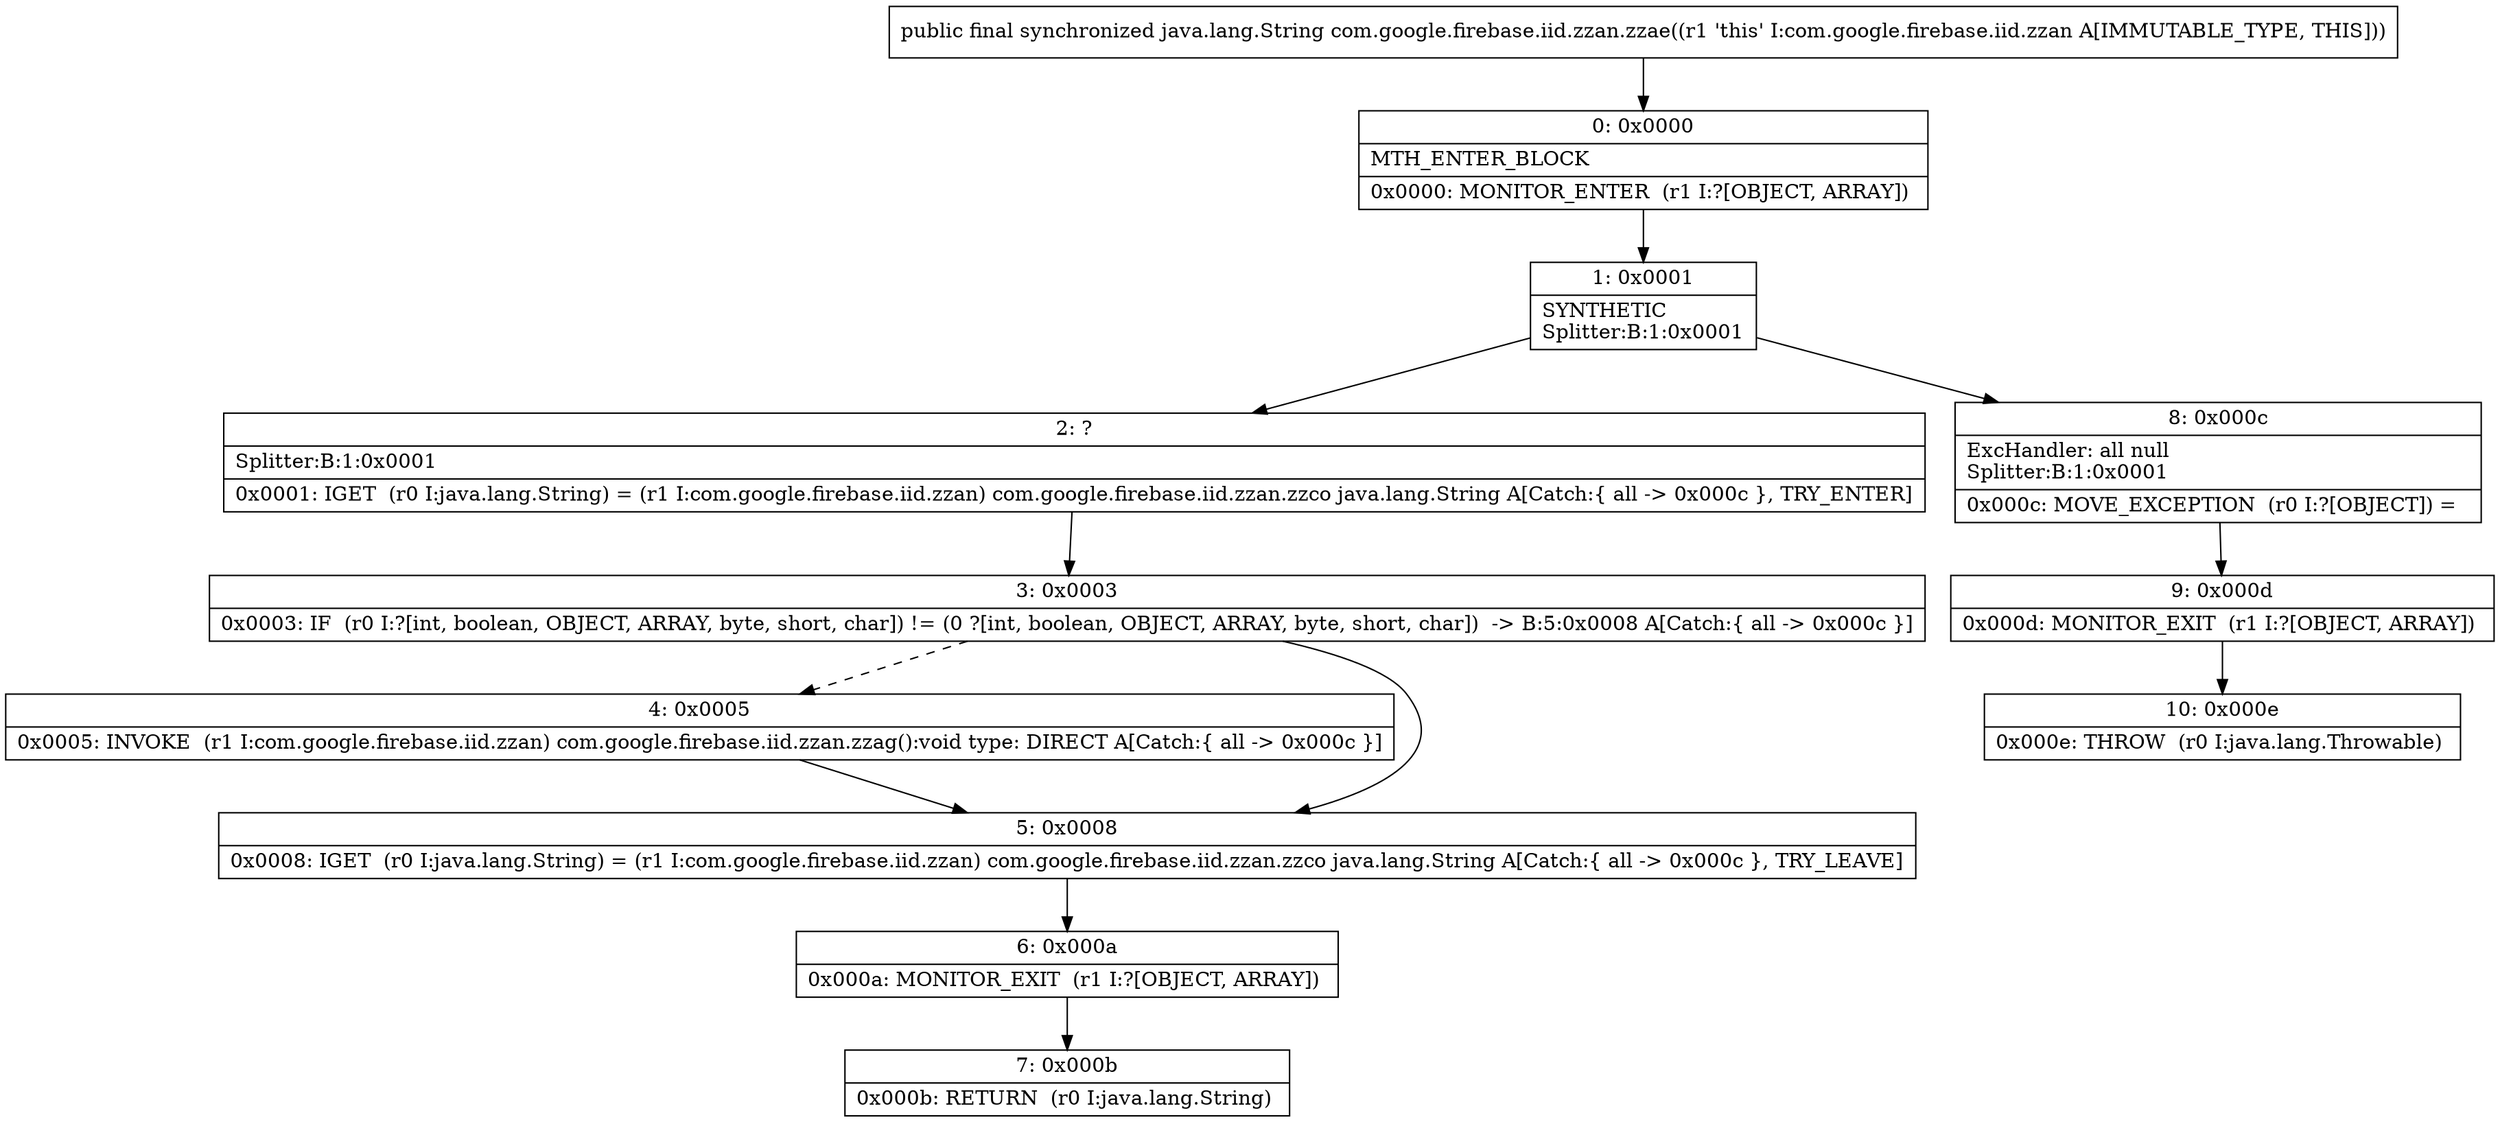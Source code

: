 digraph "CFG forcom.google.firebase.iid.zzan.zzae()Ljava\/lang\/String;" {
Node_0 [shape=record,label="{0\:\ 0x0000|MTH_ENTER_BLOCK\l|0x0000: MONITOR_ENTER  (r1 I:?[OBJECT, ARRAY]) \l}"];
Node_1 [shape=record,label="{1\:\ 0x0001|SYNTHETIC\lSplitter:B:1:0x0001\l}"];
Node_2 [shape=record,label="{2\:\ ?|Splitter:B:1:0x0001\l|0x0001: IGET  (r0 I:java.lang.String) = (r1 I:com.google.firebase.iid.zzan) com.google.firebase.iid.zzan.zzco java.lang.String A[Catch:\{ all \-\> 0x000c \}, TRY_ENTER]\l}"];
Node_3 [shape=record,label="{3\:\ 0x0003|0x0003: IF  (r0 I:?[int, boolean, OBJECT, ARRAY, byte, short, char]) != (0 ?[int, boolean, OBJECT, ARRAY, byte, short, char])  \-\> B:5:0x0008 A[Catch:\{ all \-\> 0x000c \}]\l}"];
Node_4 [shape=record,label="{4\:\ 0x0005|0x0005: INVOKE  (r1 I:com.google.firebase.iid.zzan) com.google.firebase.iid.zzan.zzag():void type: DIRECT A[Catch:\{ all \-\> 0x000c \}]\l}"];
Node_5 [shape=record,label="{5\:\ 0x0008|0x0008: IGET  (r0 I:java.lang.String) = (r1 I:com.google.firebase.iid.zzan) com.google.firebase.iid.zzan.zzco java.lang.String A[Catch:\{ all \-\> 0x000c \}, TRY_LEAVE]\l}"];
Node_6 [shape=record,label="{6\:\ 0x000a|0x000a: MONITOR_EXIT  (r1 I:?[OBJECT, ARRAY]) \l}"];
Node_7 [shape=record,label="{7\:\ 0x000b|0x000b: RETURN  (r0 I:java.lang.String) \l}"];
Node_8 [shape=record,label="{8\:\ 0x000c|ExcHandler: all null\lSplitter:B:1:0x0001\l|0x000c: MOVE_EXCEPTION  (r0 I:?[OBJECT]) =  \l}"];
Node_9 [shape=record,label="{9\:\ 0x000d|0x000d: MONITOR_EXIT  (r1 I:?[OBJECT, ARRAY]) \l}"];
Node_10 [shape=record,label="{10\:\ 0x000e|0x000e: THROW  (r0 I:java.lang.Throwable) \l}"];
MethodNode[shape=record,label="{public final synchronized java.lang.String com.google.firebase.iid.zzan.zzae((r1 'this' I:com.google.firebase.iid.zzan A[IMMUTABLE_TYPE, THIS])) }"];
MethodNode -> Node_0;
Node_0 -> Node_1;
Node_1 -> Node_2;
Node_1 -> Node_8;
Node_2 -> Node_3;
Node_3 -> Node_4[style=dashed];
Node_3 -> Node_5;
Node_4 -> Node_5;
Node_5 -> Node_6;
Node_6 -> Node_7;
Node_8 -> Node_9;
Node_9 -> Node_10;
}

